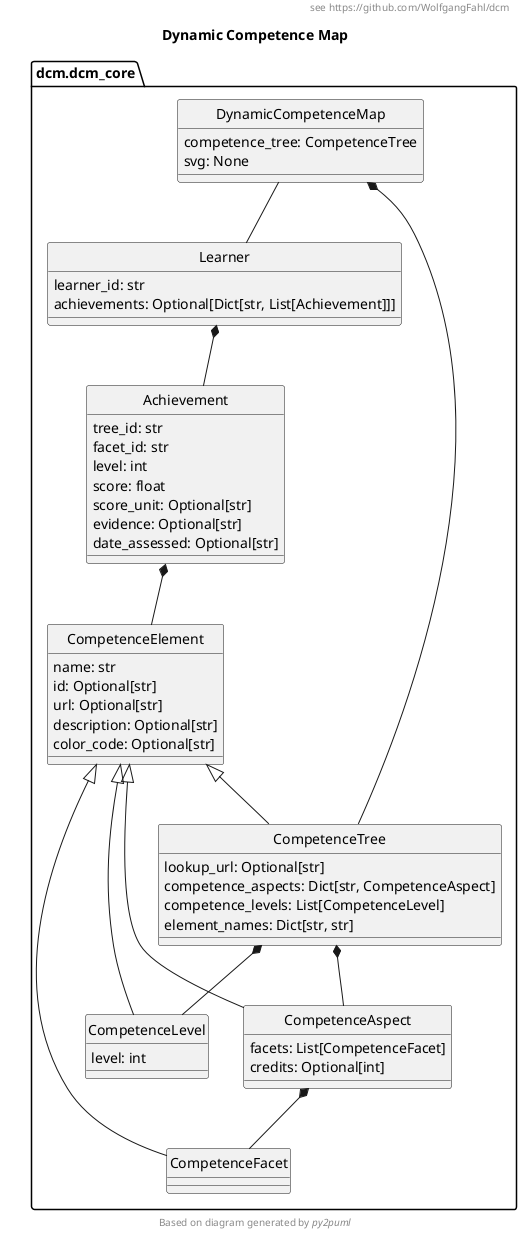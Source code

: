 @startuml
hide circle
title Dynamic Competence Map
header see https://github.com/WolfgangFahl/dcm
!pragma useIntermediatePackages false


class dcm.dcm_core.DynamicCompetenceMap {
  competence_tree: CompetenceTree
  svg: None
}
class dcm.dcm_core.Achievement {
  tree_id: str
  facet_id: str
  level: int
  score: float
  score_unit: Optional[str]
  evidence: Optional[str]
  date_assessed: Optional[str]
}
class dcm.dcm_core.CompetenceAspect {
  facets: List[CompetenceFacet]
  credits: Optional[int]
}
class dcm.dcm_core.CompetenceElement {
  name: str
  id: Optional[str]
  url: Optional[str]
  description: Optional[str]
  color_code: Optional[str]
}
class dcm.dcm_core.CompetenceFacet {
}
class dcm.dcm_core.CompetenceLevel {
  level: int
}
class dcm.dcm_core.CompetenceTree {
  lookup_url: Optional[str]
  competence_aspects: Dict[str, CompetenceAspect]
  competence_levels: List[CompetenceLevel]
  element_names: Dict[str, str]
}

class dcm.dcm_core.Learner {
  learner_id: str
  achievements: Optional[Dict[str, List[Achievement]]]
}

dcm.dcm_core.DynamicCompetenceMap *-- dcm.dcm_core.CompetenceTree
dcm.dcm_core.DynamicCompetenceMap -- dcm.dcm_core.Learner
dcm.dcm_core.CompetenceAspect *-- dcm.dcm_core.CompetenceFacet
dcm.dcm_core.CompetenceElement <|-- dcm.dcm_core.CompetenceAspect
dcm.dcm_core.CompetenceElement <|-- dcm.dcm_core.CompetenceFacet
dcm.dcm_core.CompetenceElement <|-- dcm.dcm_core.CompetenceLevel
dcm.dcm_core.CompetenceTree *-- dcm.dcm_core.CompetenceAspect
dcm.dcm_core.CompetenceTree *-- dcm.dcm_core.CompetenceLevel
dcm.dcm_core.CompetenceElement <|-- dcm.dcm_core.CompetenceTree
dcm.dcm_core.Learner *-- dcm.dcm_core.Achievement
dcm.dcm_core.Achievement *-- dcm.dcm_core.CompetenceElement
footer Based on diagram generated by //py2puml//
@enduml
